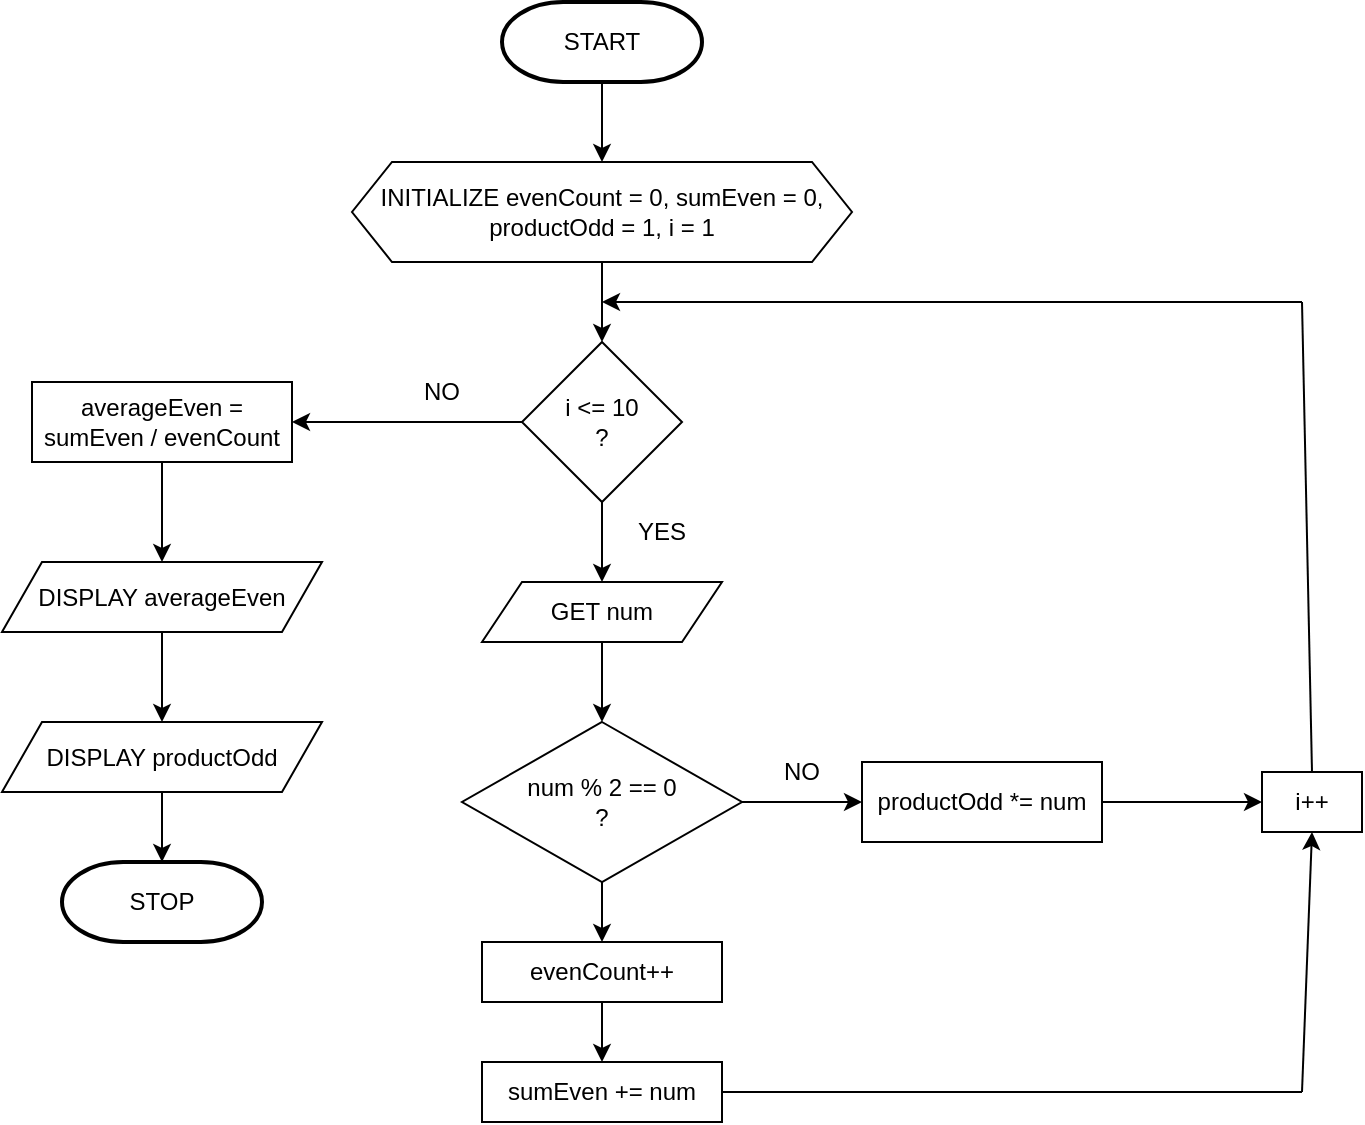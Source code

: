 <mxfile version="24.7.16" pages="3">
  <diagram name="5.1" id="Mr0xnsLeHrge3Ov5JhIK">
    <mxGraphModel dx="762" dy="605" grid="1" gridSize="10" guides="1" tooltips="1" connect="1" arrows="1" fold="1" page="1" pageScale="1" pageWidth="850" pageHeight="1100" math="0" shadow="0">
      <root>
        <mxCell id="0" />
        <mxCell id="1" parent="0" />
        <mxCell id="a-36ykIPJQ-xDA0gI0yC-2" value="START" style="strokeWidth=2;html=1;shape=mxgraph.flowchart.terminator;whiteSpace=wrap;" vertex="1" parent="1">
          <mxGeometry x="360" y="20" width="100" height="40" as="geometry" />
        </mxCell>
        <mxCell id="a-36ykIPJQ-xDA0gI0yC-5" value="INITIALIZE evenCount = 0, sumEven = 0, productOdd = 1, i = 1" style="shape=hexagon;perimeter=hexagonPerimeter2;whiteSpace=wrap;html=1;fixedSize=1;size=20;" vertex="1" parent="1">
          <mxGeometry x="285" y="100" width="250" height="50" as="geometry" />
        </mxCell>
        <mxCell id="a-36ykIPJQ-xDA0gI0yC-6" value="" style="endArrow=classic;html=1;rounded=0;exitX=0.5;exitY=1;exitDx=0;exitDy=0;exitPerimeter=0;" edge="1" parent="1" source="a-36ykIPJQ-xDA0gI0yC-2" target="a-36ykIPJQ-xDA0gI0yC-5">
          <mxGeometry width="50" height="50" relative="1" as="geometry">
            <mxPoint x="400" y="340" as="sourcePoint" />
            <mxPoint x="450" y="290" as="targetPoint" />
          </mxGeometry>
        </mxCell>
        <mxCell id="a-36ykIPJQ-xDA0gI0yC-7" value="i &amp;lt;= 10&lt;div&gt;?&lt;/div&gt;" style="rhombus;whiteSpace=wrap;html=1;" vertex="1" parent="1">
          <mxGeometry x="370" y="190" width="80" height="80" as="geometry" />
        </mxCell>
        <mxCell id="a-36ykIPJQ-xDA0gI0yC-8" value="" style="endArrow=classic;html=1;rounded=0;exitX=0.5;exitY=1;exitDx=0;exitDy=0;entryX=0.5;entryY=0;entryDx=0;entryDy=0;" edge="1" parent="1" source="a-36ykIPJQ-xDA0gI0yC-5" target="a-36ykIPJQ-xDA0gI0yC-7">
          <mxGeometry width="50" height="50" relative="1" as="geometry">
            <mxPoint x="400" y="340" as="sourcePoint" />
            <mxPoint x="450" y="290" as="targetPoint" />
          </mxGeometry>
        </mxCell>
        <mxCell id="a-36ykIPJQ-xDA0gI0yC-9" value="YES" style="text;html=1;align=center;verticalAlign=middle;whiteSpace=wrap;rounded=0;" vertex="1" parent="1">
          <mxGeometry x="410" y="270" width="60" height="30" as="geometry" />
        </mxCell>
        <mxCell id="a-36ykIPJQ-xDA0gI0yC-10" value="NO" style="text;html=1;align=center;verticalAlign=middle;whiteSpace=wrap;rounded=0;" vertex="1" parent="1">
          <mxGeometry x="300" y="200" width="60" height="30" as="geometry" />
        </mxCell>
        <mxCell id="a-36ykIPJQ-xDA0gI0yC-11" value="" style="endArrow=classic;html=1;rounded=0;exitX=0;exitY=0;exitDx=0;exitDy=0;" edge="1" parent="1" source="a-36ykIPJQ-xDA0gI0yC-9">
          <mxGeometry width="50" height="50" relative="1" as="geometry">
            <mxPoint x="400" y="340" as="sourcePoint" />
            <mxPoint x="410" y="310" as="targetPoint" />
          </mxGeometry>
        </mxCell>
        <mxCell id="a-36ykIPJQ-xDA0gI0yC-12" value="GET num" style="shape=parallelogram;perimeter=parallelogramPerimeter;whiteSpace=wrap;html=1;fixedSize=1;" vertex="1" parent="1">
          <mxGeometry x="350" y="310" width="120" height="30" as="geometry" />
        </mxCell>
        <mxCell id="a-36ykIPJQ-xDA0gI0yC-13" value="num % 2 == 0&lt;div&gt;?&lt;/div&gt;" style="rhombus;whiteSpace=wrap;html=1;" vertex="1" parent="1">
          <mxGeometry x="340" y="380" width="140" height="80" as="geometry" />
        </mxCell>
        <mxCell id="a-36ykIPJQ-xDA0gI0yC-14" value="" style="endArrow=classic;html=1;rounded=0;entryX=0.5;entryY=0;entryDx=0;entryDy=0;exitX=0.5;exitY=1;exitDx=0;exitDy=0;" edge="1" parent="1" source="a-36ykIPJQ-xDA0gI0yC-12" target="a-36ykIPJQ-xDA0gI0yC-13">
          <mxGeometry width="50" height="50" relative="1" as="geometry">
            <mxPoint x="330" y="340" as="sourcePoint" />
            <mxPoint x="380" y="290" as="targetPoint" />
          </mxGeometry>
        </mxCell>
        <mxCell id="a-36ykIPJQ-xDA0gI0yC-15" value="" style="endArrow=classic;html=1;rounded=0;exitX=1;exitY=0.5;exitDx=0;exitDy=0;entryX=1;entryY=1;entryDx=0;entryDy=0;" edge="1" parent="1" source="a-36ykIPJQ-xDA0gI0yC-13" target="a-36ykIPJQ-xDA0gI0yC-16">
          <mxGeometry width="50" height="50" relative="1" as="geometry">
            <mxPoint x="330" y="470" as="sourcePoint" />
            <mxPoint x="560" y="420" as="targetPoint" />
          </mxGeometry>
        </mxCell>
        <mxCell id="a-36ykIPJQ-xDA0gI0yC-16" value="NO" style="text;html=1;align=center;verticalAlign=middle;whiteSpace=wrap;rounded=0;" vertex="1" parent="1">
          <mxGeometry x="480" y="390" width="60" height="30" as="geometry" />
        </mxCell>
        <mxCell id="a-36ykIPJQ-xDA0gI0yC-17" value="productOdd *= num" style="rounded=0;whiteSpace=wrap;html=1;" vertex="1" parent="1">
          <mxGeometry x="540" y="400" width="120" height="40" as="geometry" />
        </mxCell>
        <mxCell id="a-36ykIPJQ-xDA0gI0yC-18" value="evenCount++" style="rounded=0;whiteSpace=wrap;html=1;" vertex="1" parent="1">
          <mxGeometry x="350" y="490" width="120" height="30" as="geometry" />
        </mxCell>
        <mxCell id="a-36ykIPJQ-xDA0gI0yC-19" value="sumEven += num" style="rounded=0;whiteSpace=wrap;html=1;" vertex="1" parent="1">
          <mxGeometry x="350" y="550" width="120" height="30" as="geometry" />
        </mxCell>
        <mxCell id="a-36ykIPJQ-xDA0gI0yC-20" value="" style="endArrow=classic;html=1;rounded=0;entryX=0.5;entryY=0;entryDx=0;entryDy=0;exitX=0.5;exitY=1;exitDx=0;exitDy=0;" edge="1" parent="1" source="a-36ykIPJQ-xDA0gI0yC-13" target="a-36ykIPJQ-xDA0gI0yC-18">
          <mxGeometry width="50" height="50" relative="1" as="geometry">
            <mxPoint x="330" y="470" as="sourcePoint" />
            <mxPoint x="380" y="420" as="targetPoint" />
          </mxGeometry>
        </mxCell>
        <mxCell id="a-36ykIPJQ-xDA0gI0yC-21" value="" style="endArrow=classic;html=1;rounded=0;entryX=0.5;entryY=0;entryDx=0;entryDy=0;exitX=0.5;exitY=1;exitDx=0;exitDy=0;" edge="1" parent="1" source="a-36ykIPJQ-xDA0gI0yC-18" target="a-36ykIPJQ-xDA0gI0yC-19">
          <mxGeometry width="50" height="50" relative="1" as="geometry">
            <mxPoint x="330" y="470" as="sourcePoint" />
            <mxPoint x="380" y="420" as="targetPoint" />
          </mxGeometry>
        </mxCell>
        <mxCell id="a-36ykIPJQ-xDA0gI0yC-24" value="i++" style="rounded=0;whiteSpace=wrap;html=1;" vertex="1" parent="1">
          <mxGeometry x="740" y="405" width="50" height="30" as="geometry" />
        </mxCell>
        <mxCell id="a-36ykIPJQ-xDA0gI0yC-25" value="" style="endArrow=classic;html=1;rounded=0;entryX=0;entryY=0.5;entryDx=0;entryDy=0;exitX=1;exitY=0.5;exitDx=0;exitDy=0;" edge="1" parent="1" source="a-36ykIPJQ-xDA0gI0yC-17" target="a-36ykIPJQ-xDA0gI0yC-24">
          <mxGeometry width="50" height="50" relative="1" as="geometry">
            <mxPoint x="470" y="470" as="sourcePoint" />
            <mxPoint x="520" y="420" as="targetPoint" />
          </mxGeometry>
        </mxCell>
        <mxCell id="a-36ykIPJQ-xDA0gI0yC-26" value="" style="endArrow=classic;html=1;rounded=0;entryX=0.5;entryY=1;entryDx=0;entryDy=0;" edge="1" parent="1" target="a-36ykIPJQ-xDA0gI0yC-24">
          <mxGeometry width="50" height="50" relative="1" as="geometry">
            <mxPoint x="760" y="565" as="sourcePoint" />
            <mxPoint x="750" y="440.0" as="targetPoint" />
          </mxGeometry>
        </mxCell>
        <mxCell id="a-36ykIPJQ-xDA0gI0yC-27" value="" style="endArrow=none;html=1;rounded=0;exitX=1;exitY=0.5;exitDx=0;exitDy=0;" edge="1" parent="1" source="a-36ykIPJQ-xDA0gI0yC-19">
          <mxGeometry width="50" height="50" relative="1" as="geometry">
            <mxPoint x="470" y="470" as="sourcePoint" />
            <mxPoint x="760" y="565" as="targetPoint" />
          </mxGeometry>
        </mxCell>
        <mxCell id="a-36ykIPJQ-xDA0gI0yC-28" value="" style="endArrow=classic;html=1;rounded=0;" edge="1" parent="1">
          <mxGeometry width="50" height="50" relative="1" as="geometry">
            <mxPoint x="760" y="170" as="sourcePoint" />
            <mxPoint x="410" y="170" as="targetPoint" />
          </mxGeometry>
        </mxCell>
        <mxCell id="a-36ykIPJQ-xDA0gI0yC-29" value="" style="endArrow=none;html=1;rounded=0;exitX=0.5;exitY=0;exitDx=0;exitDy=0;" edge="1" parent="1" source="a-36ykIPJQ-xDA0gI0yC-24">
          <mxGeometry width="50" height="50" relative="1" as="geometry">
            <mxPoint x="760" y="400" as="sourcePoint" />
            <mxPoint x="760" y="170" as="targetPoint" />
          </mxGeometry>
        </mxCell>
        <mxCell id="a-36ykIPJQ-xDA0gI0yC-30" value="averageEven = sumEven / evenCount" style="rounded=0;whiteSpace=wrap;html=1;" vertex="1" parent="1">
          <mxGeometry x="125" y="210" width="130" height="40" as="geometry" />
        </mxCell>
        <mxCell id="a-36ykIPJQ-xDA0gI0yC-31" value="" style="endArrow=classic;html=1;rounded=0;entryX=1;entryY=0.5;entryDx=0;entryDy=0;exitX=0;exitY=0.5;exitDx=0;exitDy=0;" edge="1" parent="1" source="a-36ykIPJQ-xDA0gI0yC-7" target="a-36ykIPJQ-xDA0gI0yC-30">
          <mxGeometry width="50" height="50" relative="1" as="geometry">
            <mxPoint x="370" y="370" as="sourcePoint" />
            <mxPoint x="420" y="320" as="targetPoint" />
          </mxGeometry>
        </mxCell>
        <mxCell id="a-36ykIPJQ-xDA0gI0yC-32" value="DISPLAY averageEven" style="shape=parallelogram;perimeter=parallelogramPerimeter;whiteSpace=wrap;html=1;fixedSize=1;" vertex="1" parent="1">
          <mxGeometry x="110" y="300" width="160" height="35" as="geometry" />
        </mxCell>
        <mxCell id="a-36ykIPJQ-xDA0gI0yC-33" value="DISPLAY productOdd" style="shape=parallelogram;perimeter=parallelogramPerimeter;whiteSpace=wrap;html=1;fixedSize=1;" vertex="1" parent="1">
          <mxGeometry x="110" y="380" width="160" height="35" as="geometry" />
        </mxCell>
        <mxCell id="a-36ykIPJQ-xDA0gI0yC-34" value="" style="endArrow=classic;html=1;rounded=0;exitX=0.5;exitY=1;exitDx=0;exitDy=0;entryX=0.5;entryY=0;entryDx=0;entryDy=0;" edge="1" parent="1" source="a-36ykIPJQ-xDA0gI0yC-30" target="a-36ykIPJQ-xDA0gI0yC-32">
          <mxGeometry width="50" height="50" relative="1" as="geometry">
            <mxPoint x="250" y="370" as="sourcePoint" />
            <mxPoint x="300" y="320" as="targetPoint" />
          </mxGeometry>
        </mxCell>
        <mxCell id="a-36ykIPJQ-xDA0gI0yC-35" value="" style="endArrow=classic;html=1;rounded=0;exitX=0.5;exitY=1;exitDx=0;exitDy=0;entryX=0.5;entryY=0;entryDx=0;entryDy=0;" edge="1" parent="1" source="a-36ykIPJQ-xDA0gI0yC-32" target="a-36ykIPJQ-xDA0gI0yC-33">
          <mxGeometry width="50" height="50" relative="1" as="geometry">
            <mxPoint x="250" y="370" as="sourcePoint" />
            <mxPoint x="300" y="320" as="targetPoint" />
          </mxGeometry>
        </mxCell>
        <mxCell id="a-36ykIPJQ-xDA0gI0yC-36" value="STOP" style="strokeWidth=2;html=1;shape=mxgraph.flowchart.terminator;whiteSpace=wrap;" vertex="1" parent="1">
          <mxGeometry x="140" y="450" width="100" height="40" as="geometry" />
        </mxCell>
        <mxCell id="a-36ykIPJQ-xDA0gI0yC-37" value="" style="endArrow=classic;html=1;rounded=0;exitX=0.5;exitY=1;exitDx=0;exitDy=0;entryX=0.5;entryY=0;entryDx=0;entryDy=0;entryPerimeter=0;" edge="1" parent="1" source="a-36ykIPJQ-xDA0gI0yC-33" target="a-36ykIPJQ-xDA0gI0yC-36">
          <mxGeometry width="50" height="50" relative="1" as="geometry">
            <mxPoint x="250" y="370" as="sourcePoint" />
            <mxPoint x="300" y="320" as="targetPoint" />
          </mxGeometry>
        </mxCell>
      </root>
    </mxGraphModel>
  </diagram>
  <diagram id="k6rrSb_O8_rl7PI__aFv" name="5.2">
    <mxGraphModel dx="1290" dy="603" grid="1" gridSize="10" guides="1" tooltips="1" connect="1" arrows="1" fold="1" page="1" pageScale="1" pageWidth="850" pageHeight="1100" math="0" shadow="0">
      <root>
        <mxCell id="0" />
        <mxCell id="1" parent="0" />
      </root>
    </mxGraphModel>
  </diagram>
  <diagram id="pTAfat-3RWKGqNRK5E26" name="5.3">
    <mxGraphModel dx="2693" dy="861" grid="1" gridSize="10" guides="1" tooltips="1" connect="1" arrows="1" fold="1" page="1" pageScale="1" pageWidth="850" pageHeight="1100" math="0" shadow="0">
      <root>
        <mxCell id="0" />
        <mxCell id="1" parent="0" />
        <mxCell id="ogYobrO88srODcdLfygR-1" value="START" style="strokeWidth=2;html=1;shape=mxgraph.flowchart.start_1;whiteSpace=wrap;" vertex="1" parent="1">
          <mxGeometry x="375" y="20" width="100" height="40" as="geometry" />
        </mxCell>
        <mxCell id="ogYobrO88srODcdLfygR-2" value="" style="endArrow=classic;html=1;rounded=0;exitX=0.5;exitY=1;exitDx=0;exitDy=0;exitPerimeter=0;" edge="1" parent="1" source="ogYobrO88srODcdLfygR-1">
          <mxGeometry width="50" height="50" relative="1" as="geometry">
            <mxPoint x="370" y="200" as="sourcePoint" />
            <mxPoint x="425" y="110" as="targetPoint" />
          </mxGeometry>
        </mxCell>
        <mxCell id="ogYobrO88srODcdLfygR-3" value="GET operation" style="shape=parallelogram;perimeter=parallelogramPerimeter;whiteSpace=wrap;html=1;fixedSize=1;" vertex="1" parent="1">
          <mxGeometry x="-170" y="240" width="170" height="30" as="geometry" />
        </mxCell>
        <mxCell id="ogYobrO88srODcdLfygR-4" value="operation&lt;div&gt;?&lt;/div&gt;" style="rhombus;whiteSpace=wrap;html=1;" vertex="1" parent="1">
          <mxGeometry x="-137" y="310" width="105" height="80" as="geometry" />
        </mxCell>
        <mxCell id="ogYobrO88srODcdLfygR-5" value="" style="endArrow=classic;html=1;rounded=0;exitX=0.5;exitY=1;exitDx=0;exitDy=0;entryX=0.5;entryY=0;entryDx=0;entryDy=0;" edge="1" parent="1" source="ogYobrO88srODcdLfygR-3" target="ogYobrO88srODcdLfygR-4">
          <mxGeometry width="50" height="50" relative="1" as="geometry">
            <mxPoint x="-140" y="330" as="sourcePoint" />
            <mxPoint x="-90" y="280" as="targetPoint" />
          </mxGeometry>
        </mxCell>
        <mxCell id="ogYobrO88srODcdLfygR-6" value="X" style="ellipse;whiteSpace=wrap;html=1;aspect=fixed;" vertex="1" parent="1">
          <mxGeometry x="-95" y="420" width="20" height="20" as="geometry" />
        </mxCell>
        <mxCell id="ogYobrO88srODcdLfygR-8" value="" style="endArrow=classic;html=1;rounded=0;exitX=0.5;exitY=1;exitDx=0;exitDy=0;entryX=0.5;entryY=0;entryDx=0;entryDy=0;" edge="1" parent="1" source="ogYobrO88srODcdLfygR-4" target="ogYobrO88srODcdLfygR-6">
          <mxGeometry width="50" height="50" relative="1" as="geometry">
            <mxPoint x="-140" y="470" as="sourcePoint" />
            <mxPoint x="-90" y="420" as="targetPoint" />
          </mxGeometry>
        </mxCell>
        <mxCell id="ogYobrO88srODcdLfygR-9" value="" style="endArrow=none;html=1;rounded=0;" edge="1" parent="1">
          <mxGeometry width="50" height="50" relative="1" as="geometry">
            <mxPoint x="-550" y="430" as="sourcePoint" />
            <mxPoint x="-95" y="429.5" as="targetPoint" />
          </mxGeometry>
        </mxCell>
        <mxCell id="ogYobrO88srODcdLfygR-12" value="" style="endArrow=classic;html=1;rounded=0;" edge="1" parent="1">
          <mxGeometry width="50" height="50" relative="1" as="geometry">
            <mxPoint x="-550" y="430" as="sourcePoint" />
            <mxPoint x="-550" y="490" as="targetPoint" />
          </mxGeometry>
        </mxCell>
        <mxCell id="ogYobrO88srODcdLfygR-13" value="&lt;b&gt;1&lt;/b&gt;" style="text;html=1;align=center;verticalAlign=middle;whiteSpace=wrap;rounded=0;" vertex="1" parent="1">
          <mxGeometry x="-570" y="440" width="60" height="30" as="geometry" />
        </mxCell>
        <mxCell id="ogYobrO88srODcdLfygR-14" value="GET base" style="shape=parallelogram;perimeter=parallelogramPerimeter;whiteSpace=wrap;html=1;fixedSize=1;" vertex="1" parent="1">
          <mxGeometry x="-615" y="490" width="120" height="30" as="geometry" />
        </mxCell>
        <mxCell id="ogYobrO88srODcdLfygR-15" value="GET power" style="shape=parallelogram;perimeter=parallelogramPerimeter;whiteSpace=wrap;html=1;fixedSize=1;" vertex="1" parent="1">
          <mxGeometry x="-615" y="550" width="120" height="30" as="geometry" />
        </mxCell>
        <mxCell id="ogYobrO88srODcdLfygR-16" value="" style="endArrow=classic;html=1;rounded=0;entryX=0.5;entryY=0;entryDx=0;entryDy=0;" edge="1" parent="1" source="ogYobrO88srODcdLfygR-14" target="ogYobrO88srODcdLfygR-15">
          <mxGeometry width="50" height="50" relative="1" as="geometry">
            <mxPoint x="-345" y="470" as="sourcePoint" />
            <mxPoint x="-295" y="420" as="targetPoint" />
          </mxGeometry>
        </mxCell>
        <mxCell id="ogYobrO88srODcdLfygR-17" value="result = powerProblemSolver(base, power)" style="shape=process;whiteSpace=wrap;html=1;backgroundOutline=1;" vertex="1" parent="1">
          <mxGeometry x="-650" y="620" width="190" height="60" as="geometry" />
        </mxCell>
        <mxCell id="ogYobrO88srODcdLfygR-18" value="" style="endArrow=classic;html=1;rounded=0;exitX=0.5;exitY=1;exitDx=0;exitDy=0;entryX=0.5;entryY=0;entryDx=0;entryDy=0;" edge="1" parent="1" source="ogYobrO88srODcdLfygR-15" target="ogYobrO88srODcdLfygR-17">
          <mxGeometry width="50" height="50" relative="1" as="geometry">
            <mxPoint x="-345" y="600" as="sourcePoint" />
            <mxPoint x="-295" y="550" as="targetPoint" />
          </mxGeometry>
        </mxCell>
        <mxCell id="ogYobrO88srODcdLfygR-19" value="DISPLAY result" style="shape=parallelogram;perimeter=parallelogramPerimeter;whiteSpace=wrap;html=1;fixedSize=1;" vertex="1" parent="1">
          <mxGeometry x="-625" y="710" width="140" height="50" as="geometry" />
        </mxCell>
        <mxCell id="ogYobrO88srODcdLfygR-20" value="" style="endArrow=classic;html=1;rounded=0;exitX=0.5;exitY=1;exitDx=0;exitDy=0;entryX=0.5;entryY=0;entryDx=0;entryDy=0;" edge="1" parent="1" source="ogYobrO88srODcdLfygR-17" target="ogYobrO88srODcdLfygR-19">
          <mxGeometry width="50" height="50" relative="1" as="geometry">
            <mxPoint x="-345" y="730" as="sourcePoint" />
            <mxPoint x="-295" y="680" as="targetPoint" />
          </mxGeometry>
        </mxCell>
        <mxCell id="ogYobrO88srODcdLfygR-21" value="" style="endArrow=classic;html=1;rounded=0;" edge="1" parent="1">
          <mxGeometry width="50" height="50" relative="1" as="geometry">
            <mxPoint x="-320.5" y="430" as="sourcePoint" />
            <mxPoint x="-320.5" y="490" as="targetPoint" />
          </mxGeometry>
        </mxCell>
        <mxCell id="ogYobrO88srODcdLfygR-22" value="&lt;b&gt;2&lt;/b&gt;" style="text;html=1;align=center;verticalAlign=middle;whiteSpace=wrap;rounded=0;" vertex="1" parent="1">
          <mxGeometry x="-340" y="440" width="60" height="30" as="geometry" />
        </mxCell>
        <mxCell id="ogYobrO88srODcdLfygR-23" value="GET num" style="shape=parallelogram;perimeter=parallelogramPerimeter;whiteSpace=wrap;html=1;fixedSize=1;" vertex="1" parent="1">
          <mxGeometry x="-380" y="490" width="120" height="30" as="geometry" />
        </mxCell>
        <mxCell id="ogYobrO88srODcdLfygR-24" value="result = factorialProblemSolver(num)" style="shape=process;whiteSpace=wrap;html=1;backgroundOutline=1;" vertex="1" parent="1">
          <mxGeometry x="-421" y="560" width="202" height="60" as="geometry" />
        </mxCell>
        <mxCell id="ogYobrO88srODcdLfygR-25" value="" style="endArrow=classic;html=1;rounded=0;entryX=0.5;entryY=0;entryDx=0;entryDy=0;exitX=0.5;exitY=1;exitDx=0;exitDy=0;" edge="1" parent="1" source="ogYobrO88srODcdLfygR-23" target="ogYobrO88srODcdLfygR-24">
          <mxGeometry width="50" height="50" relative="1" as="geometry">
            <mxPoint x="-460" y="600" as="sourcePoint" />
            <mxPoint x="-410" y="550" as="targetPoint" />
          </mxGeometry>
        </mxCell>
        <mxCell id="ogYobrO88srODcdLfygR-26" value="DISPLAY result" style="shape=parallelogram;perimeter=parallelogramPerimeter;whiteSpace=wrap;html=1;fixedSize=1;" vertex="1" parent="1">
          <mxGeometry x="-390" y="710" width="140" height="50" as="geometry" />
        </mxCell>
        <mxCell id="ogYobrO88srODcdLfygR-27" value="" style="endArrow=classic;html=1;rounded=0;entryX=0.5;entryY=0;entryDx=0;entryDy=0;exitX=0.5;exitY=1;exitDx=0;exitDy=0;" edge="1" parent="1" source="ogYobrO88srODcdLfygR-24" target="ogYobrO88srODcdLfygR-26">
          <mxGeometry width="50" height="50" relative="1" as="geometry">
            <mxPoint x="-310" y="530" as="sourcePoint" />
            <mxPoint x="-310" y="570" as="targetPoint" />
          </mxGeometry>
        </mxCell>
        <mxCell id="ogYobrO88srODcdLfygR-28" value="" style="endArrow=none;html=1;rounded=0;" edge="1" parent="1">
          <mxGeometry width="50" height="50" relative="1" as="geometry">
            <mxPoint x="-75" y="429.5" as="sourcePoint" />
            <mxPoint x="270" y="429.5" as="targetPoint" />
          </mxGeometry>
        </mxCell>
        <mxCell id="ogYobrO88srODcdLfygR-33" value="GET a, b, c" style="shape=parallelogram;perimeter=parallelogramPerimeter;whiteSpace=wrap;html=1;fixedSize=1;" vertex="1" parent="1">
          <mxGeometry x="-144.5" y="490" width="120" height="30" as="geometry" />
        </mxCell>
        <mxCell id="ogYobrO88srODcdLfygR-34" value="rootsProblemSolver(a, b, c)" style="shape=process;whiteSpace=wrap;html=1;backgroundOutline=1;" vertex="1" parent="1">
          <mxGeometry x="-185.5" y="560" width="202" height="60" as="geometry" />
        </mxCell>
        <mxCell id="ogYobrO88srODcdLfygR-35" value="" style="endArrow=classic;html=1;rounded=0;entryX=0.5;entryY=0;entryDx=0;entryDy=0;exitX=0.5;exitY=1;exitDx=0;exitDy=0;" edge="1" source="ogYobrO88srODcdLfygR-33" target="ogYobrO88srODcdLfygR-34" parent="1">
          <mxGeometry width="50" height="50" relative="1" as="geometry">
            <mxPoint x="-224.5" y="600" as="sourcePoint" />
            <mxPoint x="-174.5" y="550" as="targetPoint" />
          </mxGeometry>
        </mxCell>
        <mxCell id="ogYobrO88srODcdLfygR-37" value="" style="endArrow=classic;html=1;rounded=0;entryX=0.5;entryY=0;entryDx=0;entryDy=0;exitX=0.5;exitY=1;exitDx=0;exitDy=0;" edge="1" source="ogYobrO88srODcdLfygR-34" target="ogYobrO88srODcdLfygR-46" parent="1">
          <mxGeometry width="50" height="50" relative="1" as="geometry">
            <mxPoint x="-74.5" y="530" as="sourcePoint" />
            <mxPoint x="-84.5" y="710" as="targetPoint" />
          </mxGeometry>
        </mxCell>
        <mxCell id="ogYobrO88srODcdLfygR-38" value="" style="endArrow=classic;html=1;rounded=0;" edge="1" parent="1">
          <mxGeometry width="50" height="50" relative="1" as="geometry">
            <mxPoint x="-86" y="440" as="sourcePoint" />
            <mxPoint x="-86" y="490" as="targetPoint" />
          </mxGeometry>
        </mxCell>
        <mxCell id="ogYobrO88srODcdLfygR-39" value="&lt;b&gt;3&lt;/b&gt;" style="text;html=1;align=center;verticalAlign=middle;whiteSpace=wrap;rounded=0;" vertex="1" parent="1">
          <mxGeometry x="-103.5" y="440" width="60" height="30" as="geometry" />
        </mxCell>
        <mxCell id="ogYobrO88srODcdLfygR-41" value="&lt;b&gt;4&lt;/b&gt;" style="text;html=1;align=center;verticalAlign=middle;whiteSpace=wrap;rounded=0;" vertex="1" parent="1">
          <mxGeometry x="70" y="440" width="60" height="30" as="geometry" />
        </mxCell>
        <mxCell id="ogYobrO88srODcdLfygR-43" value="" style="endArrow=classic;html=1;rounded=0;" edge="1" parent="1">
          <mxGeometry width="50" height="50" relative="1" as="geometry">
            <mxPoint x="270" y="430" as="sourcePoint" />
            <mxPoint x="270" y="690" as="targetPoint" />
          </mxGeometry>
        </mxCell>
        <mxCell id="ogYobrO88srODcdLfygR-44" value="DISPLAY &quot;Invalid Operation. Please choose again.&quot;" style="shape=parallelogram;perimeter=parallelogramPerimeter;whiteSpace=wrap;html=1;fixedSize=1;" vertex="1" parent="1">
          <mxGeometry x="200" y="690" width="140" height="50" as="geometry" />
        </mxCell>
        <mxCell id="ogYobrO88srODcdLfygR-45" value="&lt;b&gt;Default&lt;/b&gt;" style="text;html=1;align=center;verticalAlign=middle;whiteSpace=wrap;rounded=0;" vertex="1" parent="1">
          <mxGeometry x="270" y="430" width="60" height="30" as="geometry" />
        </mxCell>
        <mxCell id="ogYobrO88srODcdLfygR-46" value="X" style="ellipse;whiteSpace=wrap;html=1;aspect=fixed;" vertex="1" parent="1">
          <mxGeometry x="-95" y="820" width="20" height="20" as="geometry" />
        </mxCell>
        <mxCell id="ogYobrO88srODcdLfygR-48" value="" style="endArrow=classic;html=1;rounded=0;" edge="1" parent="1">
          <mxGeometry width="50" height="50" relative="1" as="geometry">
            <mxPoint x="-560" y="830" as="sourcePoint" />
            <mxPoint x="-95" y="830" as="targetPoint" />
          </mxGeometry>
        </mxCell>
        <mxCell id="ogYobrO88srODcdLfygR-49" value="" style="endArrow=none;html=1;rounded=0;exitX=0.5;exitY=1;exitDx=0;exitDy=0;" edge="1" parent="1" source="ogYobrO88srODcdLfygR-19">
          <mxGeometry width="50" height="50" relative="1" as="geometry">
            <mxPoint x="-370" y="690" as="sourcePoint" />
            <mxPoint x="-555" y="830" as="targetPoint" />
          </mxGeometry>
        </mxCell>
        <mxCell id="ogYobrO88srODcdLfygR-50" value="" style="endArrow=classic;html=1;rounded=0;exitX=0.5;exitY=1;exitDx=0;exitDy=0;" edge="1" parent="1" source="ogYobrO88srODcdLfygR-26">
          <mxGeometry width="50" height="50" relative="1" as="geometry">
            <mxPoint x="-370" y="690" as="sourcePoint" />
            <mxPoint x="-320" y="830" as="targetPoint" />
          </mxGeometry>
        </mxCell>
        <mxCell id="ogYobrO88srODcdLfygR-51" value="" style="endArrow=classic;html=1;rounded=0;entryX=1;entryY=0.5;entryDx=0;entryDy=0;" edge="1" parent="1" target="ogYobrO88srODcdLfygR-46">
          <mxGeometry width="50" height="50" relative="1" as="geometry">
            <mxPoint x="270" y="830" as="sourcePoint" />
            <mxPoint x="-20" y="640" as="targetPoint" />
          </mxGeometry>
        </mxCell>
        <mxCell id="ogYobrO88srODcdLfygR-52" value="" style="endArrow=none;html=1;rounded=0;exitX=0.5;exitY=1;exitDx=0;exitDy=0;" edge="1" parent="1" source="ogYobrO88srODcdLfygR-44">
          <mxGeometry width="50" height="50" relative="1" as="geometry">
            <mxPoint x="-70" y="690" as="sourcePoint" />
            <mxPoint x="270" y="830" as="targetPoint" />
          </mxGeometry>
        </mxCell>
        <mxCell id="ogYobrO88srODcdLfygR-53" value="" style="endArrow=classic;html=1;rounded=0;" edge="1" parent="1">
          <mxGeometry width="50" height="50" relative="1" as="geometry">
            <mxPoint x="80" y="430" as="sourcePoint" />
            <mxPoint x="80" y="830" as="targetPoint" />
          </mxGeometry>
        </mxCell>
        <mxCell id="ogYobrO88srODcdLfygR-54" value="" style="endArrow=classic;html=1;rounded=0;exitX=0.5;exitY=1;exitDx=0;exitDy=0;" edge="1" parent="1" source="ogYobrO88srODcdLfygR-46">
          <mxGeometry width="50" height="50" relative="1" as="geometry">
            <mxPoint x="-210" y="900" as="sourcePoint" />
            <mxPoint x="-85" y="910" as="targetPoint" />
          </mxGeometry>
        </mxCell>
        <mxCell id="ogYobrO88srODcdLfygR-55" value="STOP" style="strokeWidth=2;html=1;shape=mxgraph.flowchart.start_1;whiteSpace=wrap;" vertex="1" parent="1">
          <mxGeometry x="375.5" y="820" width="100" height="40" as="geometry" />
        </mxCell>
        <mxCell id="ogYobrO88srODcdLfygR-56" value="while(1)" style="rhombus;whiteSpace=wrap;html=1;" vertex="1" parent="1">
          <mxGeometry x="320" y="280" width="80" height="80" as="geometry" />
        </mxCell>
      </root>
    </mxGraphModel>
  </diagram>
</mxfile>
